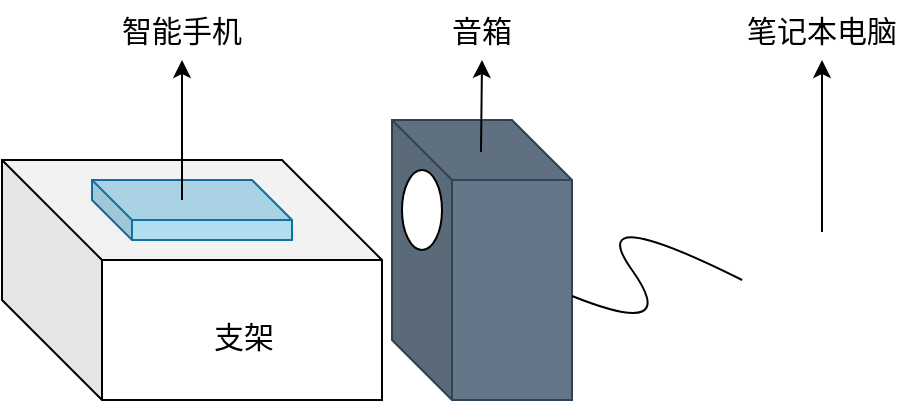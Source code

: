 <mxfile version="20.5.3" type="github" pages="2">
  <diagram id="hIDfILfpG7ASzbNMAm96" name="第 1 页">
    <mxGraphModel dx="1186" dy="819" grid="1" gridSize="10" guides="1" tooltips="1" connect="1" arrows="1" fold="1" page="1" pageScale="1" pageWidth="827" pageHeight="1169" math="0" shadow="0">
      <root>
        <mxCell id="0" />
        <mxCell id="1" parent="0" />
        <mxCell id="RLO9QhktXH6sYAkzC8Q1-5" value="" style="shape=image;html=1;verticalAlign=top;verticalLabelPosition=bottom;labelBackgroundColor=#ffffff;imageAspect=0;aspect=fixed;image=https://cdn2.iconfinder.com/data/icons/whcompare-isometric-web-hosting-servers/50/web-browser-on-laptop-128.png;" parent="1" vertex="1">
          <mxGeometry x="570" y="446" width="128" height="128" as="geometry" />
        </mxCell>
        <mxCell id="XtuaLgBbd0wcGy9fLsrO-1" value="" style="shape=cube;whiteSpace=wrap;html=1;boundedLbl=1;backgroundOutline=1;darkOpacity=0.05;darkOpacity2=0.1;size=50;" parent="1" vertex="1">
          <mxGeometry x="240" y="450" width="190" height="120" as="geometry" />
        </mxCell>
        <mxCell id="XtuaLgBbd0wcGy9fLsrO-2" value="" style="shape=cube;whiteSpace=wrap;html=1;boundedLbl=1;backgroundOutline=1;darkOpacity=0.05;darkOpacity2=0.1;fillColor=#b1ddf0;strokeColor=#10739e;" parent="1" vertex="1">
          <mxGeometry x="285" y="460" width="100" height="30" as="geometry" />
        </mxCell>
        <mxCell id="XtuaLgBbd0wcGy9fLsrO-3" value="" style="shape=cube;whiteSpace=wrap;html=1;boundedLbl=1;backgroundOutline=1;darkOpacity=0.05;darkOpacity2=0.1;size=30;fillColor=#647687;strokeColor=#314354;fontColor=#ffffff;" parent="1" vertex="1">
          <mxGeometry x="435" y="430" width="90" height="140" as="geometry" />
        </mxCell>
        <mxCell id="RLO9QhktXH6sYAkzC8Q1-2" value="" style="ellipse;whiteSpace=wrap;html=1;" parent="1" vertex="1">
          <mxGeometry x="440" y="455" width="20" height="40" as="geometry" />
        </mxCell>
        <mxCell id="RLO9QhktXH6sYAkzC8Q1-7" value="" style="curved=1;endArrow=none;html=1;rounded=0;endFill=0;entryX=0.313;entryY=0.5;entryDx=0;entryDy=0;entryPerimeter=0;" parent="1" source="XtuaLgBbd0wcGy9fLsrO-3" target="RLO9QhktXH6sYAkzC8Q1-5" edge="1">
          <mxGeometry width="50" height="50" relative="1" as="geometry">
            <mxPoint x="530" y="520" as="sourcePoint" />
            <mxPoint x="600" y="610" as="targetPoint" />
            <Array as="points">
              <mxPoint x="580" y="540" />
              <mxPoint x="530" y="470" />
            </Array>
          </mxGeometry>
        </mxCell>
        <mxCell id="RLO9QhktXH6sYAkzC8Q1-8" value="" style="endArrow=classic;html=1;rounded=0;" parent="1" edge="1">
          <mxGeometry width="50" height="50" relative="1" as="geometry">
            <mxPoint x="330" y="470" as="sourcePoint" />
            <mxPoint x="330" y="400" as="targetPoint" />
          </mxGeometry>
        </mxCell>
        <mxCell id="RLO9QhktXH6sYAkzC8Q1-9" value="" style="endArrow=classic;html=1;rounded=0;" parent="1" edge="1">
          <mxGeometry width="50" height="50" relative="1" as="geometry">
            <mxPoint x="479.5" y="446" as="sourcePoint" />
            <mxPoint x="480" y="400" as="targetPoint" />
          </mxGeometry>
        </mxCell>
        <mxCell id="RLO9QhktXH6sYAkzC8Q1-10" value="&lt;font style=&quot;font-size: 15px;&quot;&gt;智能手机&lt;/font&gt;" style="text;html=1;strokeColor=none;fillColor=none;align=center;verticalAlign=middle;whiteSpace=wrap;rounded=0;" parent="1" vertex="1">
          <mxGeometry x="295" y="370" width="70" height="30" as="geometry" />
        </mxCell>
        <mxCell id="RLO9QhktXH6sYAkzC8Q1-11" value="&lt;span style=&quot;font-size: 15px;&quot;&gt;音箱&lt;/span&gt;" style="text;html=1;strokeColor=none;fillColor=none;align=center;verticalAlign=middle;whiteSpace=wrap;rounded=0;" parent="1" vertex="1">
          <mxGeometry x="445" y="370" width="70" height="30" as="geometry" />
        </mxCell>
        <mxCell id="RLO9QhktXH6sYAkzC8Q1-12" value="&lt;font style=&quot;font-size: 15px;&quot;&gt;支架&lt;/font&gt;" style="text;html=1;strokeColor=none;fillColor=none;align=center;verticalAlign=middle;whiteSpace=wrap;rounded=0;" parent="1" vertex="1">
          <mxGeometry x="326" y="523" width="70" height="30" as="geometry" />
        </mxCell>
        <mxCell id="RLO9QhktXH6sYAkzC8Q1-13" value="" style="endArrow=classic;html=1;rounded=0;" parent="1" edge="1">
          <mxGeometry width="50" height="50" relative="1" as="geometry">
            <mxPoint x="650" y="486" as="sourcePoint" />
            <mxPoint x="650" y="400" as="targetPoint" />
          </mxGeometry>
        </mxCell>
        <mxCell id="RLO9QhktXH6sYAkzC8Q1-15" value="&lt;span style=&quot;font-size: 15px;&quot;&gt;笔记本电脑&lt;/span&gt;" style="text;html=1;strokeColor=none;fillColor=none;align=center;verticalAlign=middle;whiteSpace=wrap;rounded=0;" parent="1" vertex="1">
          <mxGeometry x="610" y="370" width="80" height="30" as="geometry" />
        </mxCell>
      </root>
    </mxGraphModel>
  </diagram>
  <diagram id="d-WFjoCiVg7ledSZjQks" name="第 2 页">
    <mxGraphModel dx="1186" dy="819" grid="1" gridSize="10" guides="1" tooltips="1" connect="1" arrows="1" fold="1" page="1" pageScale="1" pageWidth="827" pageHeight="1169" math="0" shadow="0">
      <root>
        <mxCell id="0" />
        <mxCell id="1" parent="0" />
        <mxCell id="bGW2kW6_oC9Z6DjJErXC-15" value="" style="edgeStyle=orthogonalEdgeStyle;rounded=0;orthogonalLoop=1;jettySize=auto;html=1;fontSize=18;" edge="1" parent="1" source="bGW2kW6_oC9Z6DjJErXC-1" target="bGW2kW6_oC9Z6DjJErXC-4">
          <mxGeometry relative="1" as="geometry" />
        </mxCell>
        <mxCell id="bGW2kW6_oC9Z6DjJErXC-1" value="&lt;font style=&quot;font-size: 18px;&quot;&gt;确定智能手机内置陀螺仪的共振频率&lt;/font&gt;" style="rounded=1;whiteSpace=wrap;html=1;" vertex="1" parent="1">
          <mxGeometry x="220" y="60" width="370" height="60" as="geometry" />
        </mxCell>
        <mxCell id="bGW2kW6_oC9Z6DjJErXC-16" value="" style="edgeStyle=orthogonalEdgeStyle;rounded=0;orthogonalLoop=1;jettySize=auto;html=1;fontSize=18;" edge="1" parent="1" source="bGW2kW6_oC9Z6DjJErXC-4" target="bGW2kW6_oC9Z6DjJErXC-6">
          <mxGeometry relative="1" as="geometry" />
        </mxCell>
        <mxCell id="bGW2kW6_oC9Z6DjJErXC-4" value="&lt;font style=&quot;font-size: 18px;&quot;&gt;用振幅和频率调制声学注入信号&lt;/font&gt;" style="rounded=1;whiteSpace=wrap;html=1;" vertex="1" parent="1">
          <mxGeometry x="220" y="150" width="370" height="60" as="geometry" />
        </mxCell>
        <mxCell id="bGW2kW6_oC9Z6DjJErXC-17" value="" style="edgeStyle=orthogonalEdgeStyle;rounded=0;orthogonalLoop=1;jettySize=auto;html=1;fontSize=18;" edge="1" parent="1" source="bGW2kW6_oC9Z6DjJErXC-6" target="bGW2kW6_oC9Z6DjJErXC-8">
          <mxGeometry relative="1" as="geometry" />
        </mxCell>
        <mxCell id="bGW2kW6_oC9Z6DjJErXC-6" value="&lt;font style=&quot;font-size: 18px;&quot;&gt;获取智能手机在镜头静止时拍摄的参考帧&lt;/font&gt;" style="rounded=1;whiteSpace=wrap;html=1;" vertex="1" parent="1">
          <mxGeometry x="220" y="240" width="370" height="60" as="geometry" />
        </mxCell>
        <mxCell id="bGW2kW6_oC9Z6DjJErXC-18" value="" style="edgeStyle=orthogonalEdgeStyle;rounded=0;orthogonalLoop=1;jettySize=auto;html=1;fontSize=18;" edge="1" parent="1" source="bGW2kW6_oC9Z6DjJErXC-8" target="bGW2kW6_oC9Z6DjJErXC-10">
          <mxGeometry relative="1" as="geometry" />
        </mxCell>
        <mxCell id="bGW2kW6_oC9Z6DjJErXC-8" value="&lt;font style=&quot;font-size: 18px;&quot;&gt;获取智能手机在声信号注入时拍摄的周围帧&lt;br&gt;并记录陀螺仪读数和加速度计读数&lt;/font&gt;" style="rounded=1;whiteSpace=wrap;html=1;" vertex="1" parent="1">
          <mxGeometry x="220" y="330" width="370" height="60" as="geometry" />
        </mxCell>
        <mxCell id="bGW2kW6_oC9Z6DjJErXC-19" value="" style="edgeStyle=orthogonalEdgeStyle;rounded=0;orthogonalLoop=1;jettySize=auto;html=1;fontSize=18;" edge="1" parent="1" source="bGW2kW6_oC9Z6DjJErXC-10" target="bGW2kW6_oC9Z6DjJErXC-12">
          <mxGeometry relative="1" as="geometry" />
        </mxCell>
        <mxCell id="bGW2kW6_oC9Z6DjJErXC-10" value="&lt;font style=&quot;font-size: 18px;&quot;&gt;使用光束法和陀螺仪读数&lt;br&gt;计算相机位姿和稀疏特征点深度&lt;/font&gt;" style="rounded=1;whiteSpace=wrap;html=1;" vertex="1" parent="1">
          <mxGeometry x="220" y="420" width="370" height="60" as="geometry" />
        </mxCell>
        <mxCell id="bGW2kW6_oC9Z6DjJErXC-12" value="&lt;font style=&quot;font-size: 18px;&quot;&gt;使用平面扫描算法重建稠密深度&lt;br&gt;&lt;/font&gt;" style="rounded=1;whiteSpace=wrap;html=1;" vertex="1" parent="1">
          <mxGeometry x="220" y="510" width="370" height="60" as="geometry" />
        </mxCell>
      </root>
    </mxGraphModel>
  </diagram>
</mxfile>
